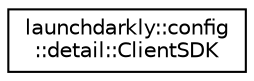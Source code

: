digraph "Graphical Class Hierarchy"
{
 // LATEX_PDF_SIZE
  edge [fontname="Helvetica",fontsize="10",labelfontname="Helvetica",labelfontsize="10"];
  node [fontname="Helvetica",fontsize="10",shape=record];
  rankdir="LR";
  Node0 [label="launchdarkly::config\l::detail::ClientSDK",height=0.2,width=0.4,color="black", fillcolor="white", style="filled",URL="$structlaunchdarkly_1_1config_1_1detail_1_1ClientSDK.html",tooltip=" "];
}
